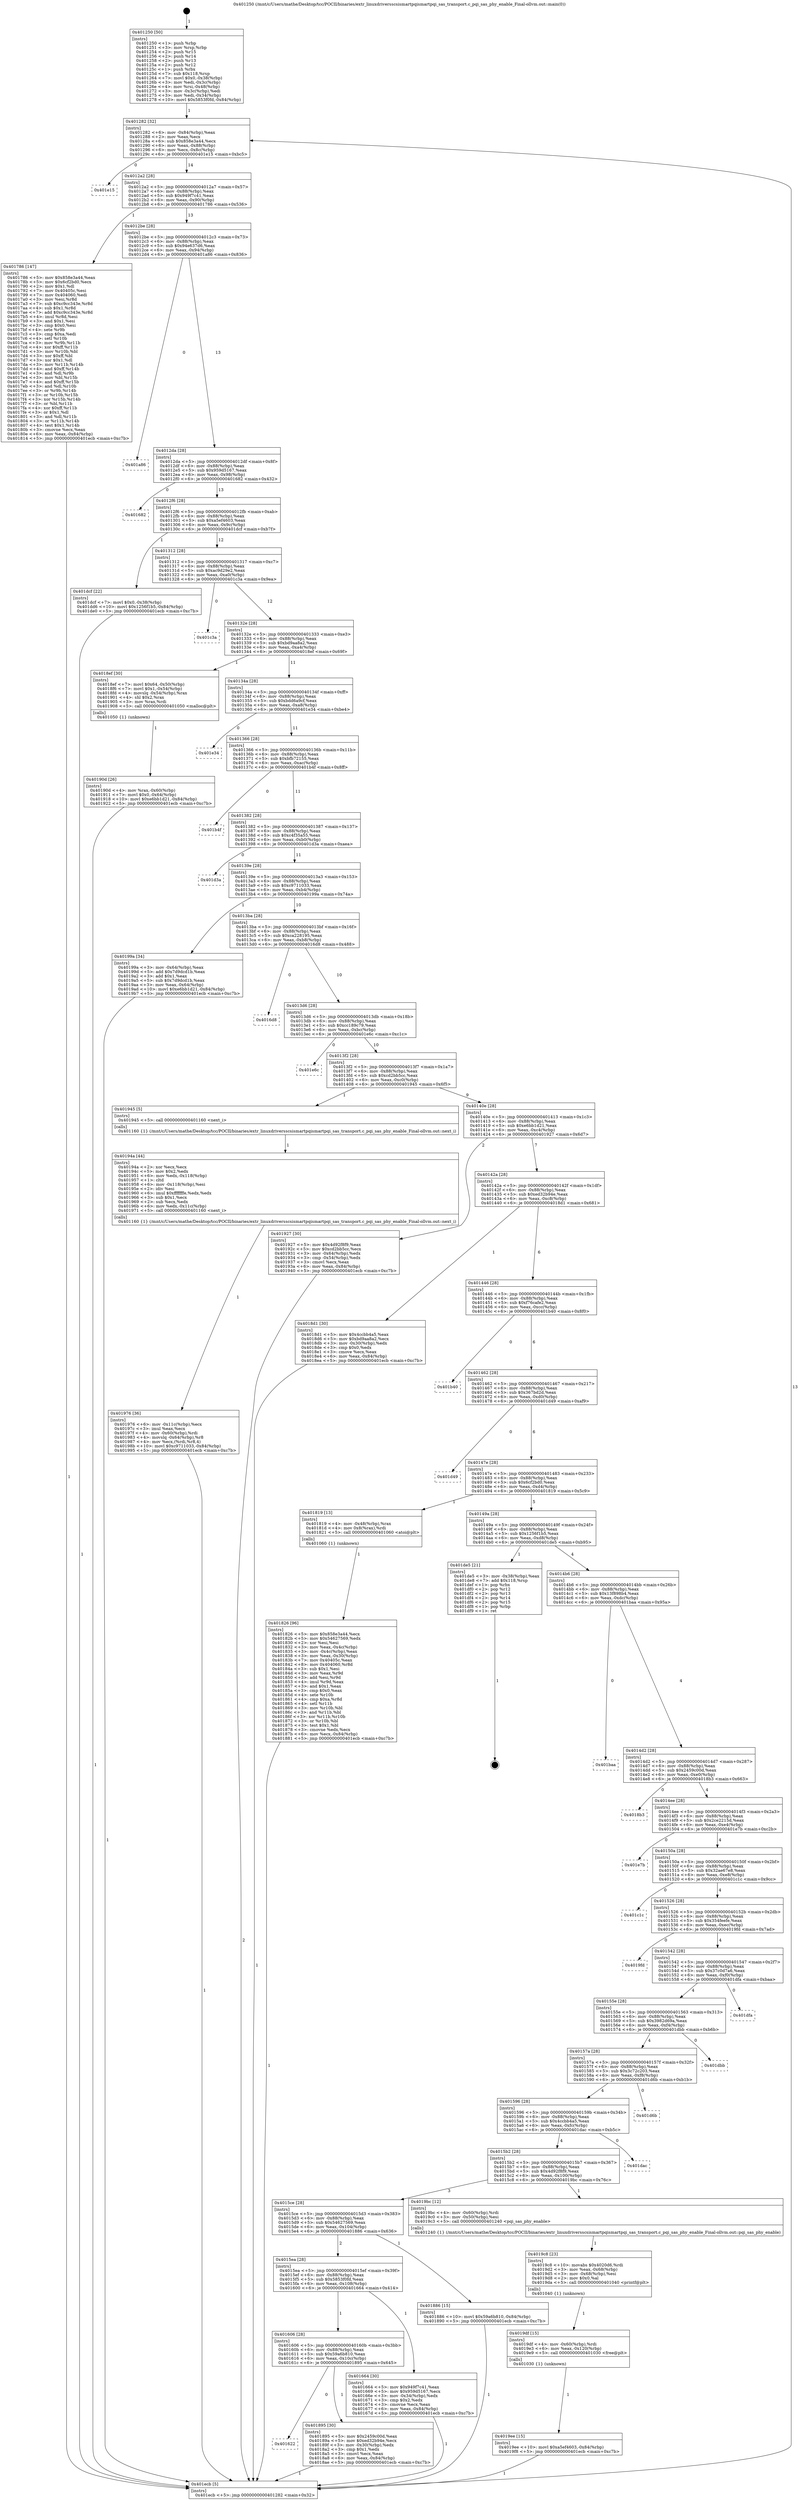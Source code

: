 digraph "0x401250" {
  label = "0x401250 (/mnt/c/Users/mathe/Desktop/tcc/POCII/binaries/extr_linuxdriversscsismartpqismartpqi_sas_transport.c_pqi_sas_phy_enable_Final-ollvm.out::main(0))"
  labelloc = "t"
  node[shape=record]

  Entry [label="",width=0.3,height=0.3,shape=circle,fillcolor=black,style=filled]
  "0x401282" [label="{
     0x401282 [32]\l
     | [instrs]\l
     &nbsp;&nbsp;0x401282 \<+6\>: mov -0x84(%rbp),%eax\l
     &nbsp;&nbsp;0x401288 \<+2\>: mov %eax,%ecx\l
     &nbsp;&nbsp;0x40128a \<+6\>: sub $0x858e3a44,%ecx\l
     &nbsp;&nbsp;0x401290 \<+6\>: mov %eax,-0x88(%rbp)\l
     &nbsp;&nbsp;0x401296 \<+6\>: mov %ecx,-0x8c(%rbp)\l
     &nbsp;&nbsp;0x40129c \<+6\>: je 0000000000401e15 \<main+0xbc5\>\l
  }"]
  "0x401e15" [label="{
     0x401e15\l
  }", style=dashed]
  "0x4012a2" [label="{
     0x4012a2 [28]\l
     | [instrs]\l
     &nbsp;&nbsp;0x4012a2 \<+5\>: jmp 00000000004012a7 \<main+0x57\>\l
     &nbsp;&nbsp;0x4012a7 \<+6\>: mov -0x88(%rbp),%eax\l
     &nbsp;&nbsp;0x4012ad \<+5\>: sub $0x949f7c41,%eax\l
     &nbsp;&nbsp;0x4012b2 \<+6\>: mov %eax,-0x90(%rbp)\l
     &nbsp;&nbsp;0x4012b8 \<+6\>: je 0000000000401786 \<main+0x536\>\l
  }"]
  Exit [label="",width=0.3,height=0.3,shape=circle,fillcolor=black,style=filled,peripheries=2]
  "0x401786" [label="{
     0x401786 [147]\l
     | [instrs]\l
     &nbsp;&nbsp;0x401786 \<+5\>: mov $0x858e3a44,%eax\l
     &nbsp;&nbsp;0x40178b \<+5\>: mov $0x6cf2bd0,%ecx\l
     &nbsp;&nbsp;0x401790 \<+2\>: mov $0x1,%dl\l
     &nbsp;&nbsp;0x401792 \<+7\>: mov 0x40405c,%esi\l
     &nbsp;&nbsp;0x401799 \<+7\>: mov 0x404060,%edi\l
     &nbsp;&nbsp;0x4017a0 \<+3\>: mov %esi,%r8d\l
     &nbsp;&nbsp;0x4017a3 \<+7\>: sub $0xc9cc343e,%r8d\l
     &nbsp;&nbsp;0x4017aa \<+4\>: sub $0x1,%r8d\l
     &nbsp;&nbsp;0x4017ae \<+7\>: add $0xc9cc343e,%r8d\l
     &nbsp;&nbsp;0x4017b5 \<+4\>: imul %r8d,%esi\l
     &nbsp;&nbsp;0x4017b9 \<+3\>: and $0x1,%esi\l
     &nbsp;&nbsp;0x4017bc \<+3\>: cmp $0x0,%esi\l
     &nbsp;&nbsp;0x4017bf \<+4\>: sete %r9b\l
     &nbsp;&nbsp;0x4017c3 \<+3\>: cmp $0xa,%edi\l
     &nbsp;&nbsp;0x4017c6 \<+4\>: setl %r10b\l
     &nbsp;&nbsp;0x4017ca \<+3\>: mov %r9b,%r11b\l
     &nbsp;&nbsp;0x4017cd \<+4\>: xor $0xff,%r11b\l
     &nbsp;&nbsp;0x4017d1 \<+3\>: mov %r10b,%bl\l
     &nbsp;&nbsp;0x4017d4 \<+3\>: xor $0xff,%bl\l
     &nbsp;&nbsp;0x4017d7 \<+3\>: xor $0x1,%dl\l
     &nbsp;&nbsp;0x4017da \<+3\>: mov %r11b,%r14b\l
     &nbsp;&nbsp;0x4017dd \<+4\>: and $0xff,%r14b\l
     &nbsp;&nbsp;0x4017e1 \<+3\>: and %dl,%r9b\l
     &nbsp;&nbsp;0x4017e4 \<+3\>: mov %bl,%r15b\l
     &nbsp;&nbsp;0x4017e7 \<+4\>: and $0xff,%r15b\l
     &nbsp;&nbsp;0x4017eb \<+3\>: and %dl,%r10b\l
     &nbsp;&nbsp;0x4017ee \<+3\>: or %r9b,%r14b\l
     &nbsp;&nbsp;0x4017f1 \<+3\>: or %r10b,%r15b\l
     &nbsp;&nbsp;0x4017f4 \<+3\>: xor %r15b,%r14b\l
     &nbsp;&nbsp;0x4017f7 \<+3\>: or %bl,%r11b\l
     &nbsp;&nbsp;0x4017fa \<+4\>: xor $0xff,%r11b\l
     &nbsp;&nbsp;0x4017fe \<+3\>: or $0x1,%dl\l
     &nbsp;&nbsp;0x401801 \<+3\>: and %dl,%r11b\l
     &nbsp;&nbsp;0x401804 \<+3\>: or %r11b,%r14b\l
     &nbsp;&nbsp;0x401807 \<+4\>: test $0x1,%r14b\l
     &nbsp;&nbsp;0x40180b \<+3\>: cmovne %ecx,%eax\l
     &nbsp;&nbsp;0x40180e \<+6\>: mov %eax,-0x84(%rbp)\l
     &nbsp;&nbsp;0x401814 \<+5\>: jmp 0000000000401ecb \<main+0xc7b\>\l
  }"]
  "0x4012be" [label="{
     0x4012be [28]\l
     | [instrs]\l
     &nbsp;&nbsp;0x4012be \<+5\>: jmp 00000000004012c3 \<main+0x73\>\l
     &nbsp;&nbsp;0x4012c3 \<+6\>: mov -0x88(%rbp),%eax\l
     &nbsp;&nbsp;0x4012c9 \<+5\>: sub $0x94e637d6,%eax\l
     &nbsp;&nbsp;0x4012ce \<+6\>: mov %eax,-0x94(%rbp)\l
     &nbsp;&nbsp;0x4012d4 \<+6\>: je 0000000000401a86 \<main+0x836\>\l
  }"]
  "0x4019ee" [label="{
     0x4019ee [15]\l
     | [instrs]\l
     &nbsp;&nbsp;0x4019ee \<+10\>: movl $0xa5ef4603,-0x84(%rbp)\l
     &nbsp;&nbsp;0x4019f8 \<+5\>: jmp 0000000000401ecb \<main+0xc7b\>\l
  }"]
  "0x401a86" [label="{
     0x401a86\l
  }", style=dashed]
  "0x4012da" [label="{
     0x4012da [28]\l
     | [instrs]\l
     &nbsp;&nbsp;0x4012da \<+5\>: jmp 00000000004012df \<main+0x8f\>\l
     &nbsp;&nbsp;0x4012df \<+6\>: mov -0x88(%rbp),%eax\l
     &nbsp;&nbsp;0x4012e5 \<+5\>: sub $0x959d5167,%eax\l
     &nbsp;&nbsp;0x4012ea \<+6\>: mov %eax,-0x98(%rbp)\l
     &nbsp;&nbsp;0x4012f0 \<+6\>: je 0000000000401682 \<main+0x432\>\l
  }"]
  "0x4019df" [label="{
     0x4019df [15]\l
     | [instrs]\l
     &nbsp;&nbsp;0x4019df \<+4\>: mov -0x60(%rbp),%rdi\l
     &nbsp;&nbsp;0x4019e3 \<+6\>: mov %eax,-0x120(%rbp)\l
     &nbsp;&nbsp;0x4019e9 \<+5\>: call 0000000000401030 \<free@plt\>\l
     | [calls]\l
     &nbsp;&nbsp;0x401030 \{1\} (unknown)\l
  }"]
  "0x401682" [label="{
     0x401682\l
  }", style=dashed]
  "0x4012f6" [label="{
     0x4012f6 [28]\l
     | [instrs]\l
     &nbsp;&nbsp;0x4012f6 \<+5\>: jmp 00000000004012fb \<main+0xab\>\l
     &nbsp;&nbsp;0x4012fb \<+6\>: mov -0x88(%rbp),%eax\l
     &nbsp;&nbsp;0x401301 \<+5\>: sub $0xa5ef4603,%eax\l
     &nbsp;&nbsp;0x401306 \<+6\>: mov %eax,-0x9c(%rbp)\l
     &nbsp;&nbsp;0x40130c \<+6\>: je 0000000000401dcf \<main+0xb7f\>\l
  }"]
  "0x4019c8" [label="{
     0x4019c8 [23]\l
     | [instrs]\l
     &nbsp;&nbsp;0x4019c8 \<+10\>: movabs $0x4020d6,%rdi\l
     &nbsp;&nbsp;0x4019d2 \<+3\>: mov %eax,-0x68(%rbp)\l
     &nbsp;&nbsp;0x4019d5 \<+3\>: mov -0x68(%rbp),%esi\l
     &nbsp;&nbsp;0x4019d8 \<+2\>: mov $0x0,%al\l
     &nbsp;&nbsp;0x4019da \<+5\>: call 0000000000401040 \<printf@plt\>\l
     | [calls]\l
     &nbsp;&nbsp;0x401040 \{1\} (unknown)\l
  }"]
  "0x401dcf" [label="{
     0x401dcf [22]\l
     | [instrs]\l
     &nbsp;&nbsp;0x401dcf \<+7\>: movl $0x0,-0x38(%rbp)\l
     &nbsp;&nbsp;0x401dd6 \<+10\>: movl $0x1256f1b5,-0x84(%rbp)\l
     &nbsp;&nbsp;0x401de0 \<+5\>: jmp 0000000000401ecb \<main+0xc7b\>\l
  }"]
  "0x401312" [label="{
     0x401312 [28]\l
     | [instrs]\l
     &nbsp;&nbsp;0x401312 \<+5\>: jmp 0000000000401317 \<main+0xc7\>\l
     &nbsp;&nbsp;0x401317 \<+6\>: mov -0x88(%rbp),%eax\l
     &nbsp;&nbsp;0x40131d \<+5\>: sub $0xac9d29e2,%eax\l
     &nbsp;&nbsp;0x401322 \<+6\>: mov %eax,-0xa0(%rbp)\l
     &nbsp;&nbsp;0x401328 \<+6\>: je 0000000000401c3a \<main+0x9ea\>\l
  }"]
  "0x401976" [label="{
     0x401976 [36]\l
     | [instrs]\l
     &nbsp;&nbsp;0x401976 \<+6\>: mov -0x11c(%rbp),%ecx\l
     &nbsp;&nbsp;0x40197c \<+3\>: imul %eax,%ecx\l
     &nbsp;&nbsp;0x40197f \<+4\>: mov -0x60(%rbp),%rdi\l
     &nbsp;&nbsp;0x401983 \<+4\>: movslq -0x64(%rbp),%r8\l
     &nbsp;&nbsp;0x401987 \<+4\>: mov %ecx,(%rdi,%r8,4)\l
     &nbsp;&nbsp;0x40198b \<+10\>: movl $0xc9711033,-0x84(%rbp)\l
     &nbsp;&nbsp;0x401995 \<+5\>: jmp 0000000000401ecb \<main+0xc7b\>\l
  }"]
  "0x401c3a" [label="{
     0x401c3a\l
  }", style=dashed]
  "0x40132e" [label="{
     0x40132e [28]\l
     | [instrs]\l
     &nbsp;&nbsp;0x40132e \<+5\>: jmp 0000000000401333 \<main+0xe3\>\l
     &nbsp;&nbsp;0x401333 \<+6\>: mov -0x88(%rbp),%eax\l
     &nbsp;&nbsp;0x401339 \<+5\>: sub $0xbd9aa8a2,%eax\l
     &nbsp;&nbsp;0x40133e \<+6\>: mov %eax,-0xa4(%rbp)\l
     &nbsp;&nbsp;0x401344 \<+6\>: je 00000000004018ef \<main+0x69f\>\l
  }"]
  "0x40194a" [label="{
     0x40194a [44]\l
     | [instrs]\l
     &nbsp;&nbsp;0x40194a \<+2\>: xor %ecx,%ecx\l
     &nbsp;&nbsp;0x40194c \<+5\>: mov $0x2,%edx\l
     &nbsp;&nbsp;0x401951 \<+6\>: mov %edx,-0x118(%rbp)\l
     &nbsp;&nbsp;0x401957 \<+1\>: cltd\l
     &nbsp;&nbsp;0x401958 \<+6\>: mov -0x118(%rbp),%esi\l
     &nbsp;&nbsp;0x40195e \<+2\>: idiv %esi\l
     &nbsp;&nbsp;0x401960 \<+6\>: imul $0xfffffffe,%edx,%edx\l
     &nbsp;&nbsp;0x401966 \<+3\>: sub $0x1,%ecx\l
     &nbsp;&nbsp;0x401969 \<+2\>: sub %ecx,%edx\l
     &nbsp;&nbsp;0x40196b \<+6\>: mov %edx,-0x11c(%rbp)\l
     &nbsp;&nbsp;0x401971 \<+5\>: call 0000000000401160 \<next_i\>\l
     | [calls]\l
     &nbsp;&nbsp;0x401160 \{1\} (/mnt/c/Users/mathe/Desktop/tcc/POCII/binaries/extr_linuxdriversscsismartpqismartpqi_sas_transport.c_pqi_sas_phy_enable_Final-ollvm.out::next_i)\l
  }"]
  "0x4018ef" [label="{
     0x4018ef [30]\l
     | [instrs]\l
     &nbsp;&nbsp;0x4018ef \<+7\>: movl $0x64,-0x50(%rbp)\l
     &nbsp;&nbsp;0x4018f6 \<+7\>: movl $0x1,-0x54(%rbp)\l
     &nbsp;&nbsp;0x4018fd \<+4\>: movslq -0x54(%rbp),%rax\l
     &nbsp;&nbsp;0x401901 \<+4\>: shl $0x2,%rax\l
     &nbsp;&nbsp;0x401905 \<+3\>: mov %rax,%rdi\l
     &nbsp;&nbsp;0x401908 \<+5\>: call 0000000000401050 \<malloc@plt\>\l
     | [calls]\l
     &nbsp;&nbsp;0x401050 \{1\} (unknown)\l
  }"]
  "0x40134a" [label="{
     0x40134a [28]\l
     | [instrs]\l
     &nbsp;&nbsp;0x40134a \<+5\>: jmp 000000000040134f \<main+0xff\>\l
     &nbsp;&nbsp;0x40134f \<+6\>: mov -0x88(%rbp),%eax\l
     &nbsp;&nbsp;0x401355 \<+5\>: sub $0xbdd6a9cf,%eax\l
     &nbsp;&nbsp;0x40135a \<+6\>: mov %eax,-0xa8(%rbp)\l
     &nbsp;&nbsp;0x401360 \<+6\>: je 0000000000401e34 \<main+0xbe4\>\l
  }"]
  "0x40190d" [label="{
     0x40190d [26]\l
     | [instrs]\l
     &nbsp;&nbsp;0x40190d \<+4\>: mov %rax,-0x60(%rbp)\l
     &nbsp;&nbsp;0x401911 \<+7\>: movl $0x0,-0x64(%rbp)\l
     &nbsp;&nbsp;0x401918 \<+10\>: movl $0xe6bb1d21,-0x84(%rbp)\l
     &nbsp;&nbsp;0x401922 \<+5\>: jmp 0000000000401ecb \<main+0xc7b\>\l
  }"]
  "0x401e34" [label="{
     0x401e34\l
  }", style=dashed]
  "0x401366" [label="{
     0x401366 [28]\l
     | [instrs]\l
     &nbsp;&nbsp;0x401366 \<+5\>: jmp 000000000040136b \<main+0x11b\>\l
     &nbsp;&nbsp;0x40136b \<+6\>: mov -0x88(%rbp),%eax\l
     &nbsp;&nbsp;0x401371 \<+5\>: sub $0xbfb72155,%eax\l
     &nbsp;&nbsp;0x401376 \<+6\>: mov %eax,-0xac(%rbp)\l
     &nbsp;&nbsp;0x40137c \<+6\>: je 0000000000401b4f \<main+0x8ff\>\l
  }"]
  "0x401622" [label="{
     0x401622\l
  }", style=dashed]
  "0x401b4f" [label="{
     0x401b4f\l
  }", style=dashed]
  "0x401382" [label="{
     0x401382 [28]\l
     | [instrs]\l
     &nbsp;&nbsp;0x401382 \<+5\>: jmp 0000000000401387 \<main+0x137\>\l
     &nbsp;&nbsp;0x401387 \<+6\>: mov -0x88(%rbp),%eax\l
     &nbsp;&nbsp;0x40138d \<+5\>: sub $0xc4f35a55,%eax\l
     &nbsp;&nbsp;0x401392 \<+6\>: mov %eax,-0xb0(%rbp)\l
     &nbsp;&nbsp;0x401398 \<+6\>: je 0000000000401d3a \<main+0xaea\>\l
  }"]
  "0x401895" [label="{
     0x401895 [30]\l
     | [instrs]\l
     &nbsp;&nbsp;0x401895 \<+5\>: mov $0x2459c00d,%eax\l
     &nbsp;&nbsp;0x40189a \<+5\>: mov $0xed32b94e,%ecx\l
     &nbsp;&nbsp;0x40189f \<+3\>: mov -0x30(%rbp),%edx\l
     &nbsp;&nbsp;0x4018a2 \<+3\>: cmp $0x1,%edx\l
     &nbsp;&nbsp;0x4018a5 \<+3\>: cmovl %ecx,%eax\l
     &nbsp;&nbsp;0x4018a8 \<+6\>: mov %eax,-0x84(%rbp)\l
     &nbsp;&nbsp;0x4018ae \<+5\>: jmp 0000000000401ecb \<main+0xc7b\>\l
  }"]
  "0x401d3a" [label="{
     0x401d3a\l
  }", style=dashed]
  "0x40139e" [label="{
     0x40139e [28]\l
     | [instrs]\l
     &nbsp;&nbsp;0x40139e \<+5\>: jmp 00000000004013a3 \<main+0x153\>\l
     &nbsp;&nbsp;0x4013a3 \<+6\>: mov -0x88(%rbp),%eax\l
     &nbsp;&nbsp;0x4013a9 \<+5\>: sub $0xc9711033,%eax\l
     &nbsp;&nbsp;0x4013ae \<+6\>: mov %eax,-0xb4(%rbp)\l
     &nbsp;&nbsp;0x4013b4 \<+6\>: je 000000000040199a \<main+0x74a\>\l
  }"]
  "0x401826" [label="{
     0x401826 [96]\l
     | [instrs]\l
     &nbsp;&nbsp;0x401826 \<+5\>: mov $0x858e3a44,%ecx\l
     &nbsp;&nbsp;0x40182b \<+5\>: mov $0x54627569,%edx\l
     &nbsp;&nbsp;0x401830 \<+2\>: xor %esi,%esi\l
     &nbsp;&nbsp;0x401832 \<+3\>: mov %eax,-0x4c(%rbp)\l
     &nbsp;&nbsp;0x401835 \<+3\>: mov -0x4c(%rbp),%eax\l
     &nbsp;&nbsp;0x401838 \<+3\>: mov %eax,-0x30(%rbp)\l
     &nbsp;&nbsp;0x40183b \<+7\>: mov 0x40405c,%eax\l
     &nbsp;&nbsp;0x401842 \<+8\>: mov 0x404060,%r8d\l
     &nbsp;&nbsp;0x40184a \<+3\>: sub $0x1,%esi\l
     &nbsp;&nbsp;0x40184d \<+3\>: mov %eax,%r9d\l
     &nbsp;&nbsp;0x401850 \<+3\>: add %esi,%r9d\l
     &nbsp;&nbsp;0x401853 \<+4\>: imul %r9d,%eax\l
     &nbsp;&nbsp;0x401857 \<+3\>: and $0x1,%eax\l
     &nbsp;&nbsp;0x40185a \<+3\>: cmp $0x0,%eax\l
     &nbsp;&nbsp;0x40185d \<+4\>: sete %r10b\l
     &nbsp;&nbsp;0x401861 \<+4\>: cmp $0xa,%r8d\l
     &nbsp;&nbsp;0x401865 \<+4\>: setl %r11b\l
     &nbsp;&nbsp;0x401869 \<+3\>: mov %r10b,%bl\l
     &nbsp;&nbsp;0x40186c \<+3\>: and %r11b,%bl\l
     &nbsp;&nbsp;0x40186f \<+3\>: xor %r11b,%r10b\l
     &nbsp;&nbsp;0x401872 \<+3\>: or %r10b,%bl\l
     &nbsp;&nbsp;0x401875 \<+3\>: test $0x1,%bl\l
     &nbsp;&nbsp;0x401878 \<+3\>: cmovne %edx,%ecx\l
     &nbsp;&nbsp;0x40187b \<+6\>: mov %ecx,-0x84(%rbp)\l
     &nbsp;&nbsp;0x401881 \<+5\>: jmp 0000000000401ecb \<main+0xc7b\>\l
  }"]
  "0x40199a" [label="{
     0x40199a [34]\l
     | [instrs]\l
     &nbsp;&nbsp;0x40199a \<+3\>: mov -0x64(%rbp),%eax\l
     &nbsp;&nbsp;0x40199d \<+5\>: add $0x7d9dcd1b,%eax\l
     &nbsp;&nbsp;0x4019a2 \<+3\>: add $0x1,%eax\l
     &nbsp;&nbsp;0x4019a5 \<+5\>: sub $0x7d9dcd1b,%eax\l
     &nbsp;&nbsp;0x4019aa \<+3\>: mov %eax,-0x64(%rbp)\l
     &nbsp;&nbsp;0x4019ad \<+10\>: movl $0xe6bb1d21,-0x84(%rbp)\l
     &nbsp;&nbsp;0x4019b7 \<+5\>: jmp 0000000000401ecb \<main+0xc7b\>\l
  }"]
  "0x4013ba" [label="{
     0x4013ba [28]\l
     | [instrs]\l
     &nbsp;&nbsp;0x4013ba \<+5\>: jmp 00000000004013bf \<main+0x16f\>\l
     &nbsp;&nbsp;0x4013bf \<+6\>: mov -0x88(%rbp),%eax\l
     &nbsp;&nbsp;0x4013c5 \<+5\>: sub $0xca228195,%eax\l
     &nbsp;&nbsp;0x4013ca \<+6\>: mov %eax,-0xb8(%rbp)\l
     &nbsp;&nbsp;0x4013d0 \<+6\>: je 00000000004016d8 \<main+0x488\>\l
  }"]
  "0x401250" [label="{
     0x401250 [50]\l
     | [instrs]\l
     &nbsp;&nbsp;0x401250 \<+1\>: push %rbp\l
     &nbsp;&nbsp;0x401251 \<+3\>: mov %rsp,%rbp\l
     &nbsp;&nbsp;0x401254 \<+2\>: push %r15\l
     &nbsp;&nbsp;0x401256 \<+2\>: push %r14\l
     &nbsp;&nbsp;0x401258 \<+2\>: push %r13\l
     &nbsp;&nbsp;0x40125a \<+2\>: push %r12\l
     &nbsp;&nbsp;0x40125c \<+1\>: push %rbx\l
     &nbsp;&nbsp;0x40125d \<+7\>: sub $0x118,%rsp\l
     &nbsp;&nbsp;0x401264 \<+7\>: movl $0x0,-0x38(%rbp)\l
     &nbsp;&nbsp;0x40126b \<+3\>: mov %edi,-0x3c(%rbp)\l
     &nbsp;&nbsp;0x40126e \<+4\>: mov %rsi,-0x48(%rbp)\l
     &nbsp;&nbsp;0x401272 \<+3\>: mov -0x3c(%rbp),%edi\l
     &nbsp;&nbsp;0x401275 \<+3\>: mov %edi,-0x34(%rbp)\l
     &nbsp;&nbsp;0x401278 \<+10\>: movl $0x5853f0fd,-0x84(%rbp)\l
  }"]
  "0x4016d8" [label="{
     0x4016d8\l
  }", style=dashed]
  "0x4013d6" [label="{
     0x4013d6 [28]\l
     | [instrs]\l
     &nbsp;&nbsp;0x4013d6 \<+5\>: jmp 00000000004013db \<main+0x18b\>\l
     &nbsp;&nbsp;0x4013db \<+6\>: mov -0x88(%rbp),%eax\l
     &nbsp;&nbsp;0x4013e1 \<+5\>: sub $0xcc189c79,%eax\l
     &nbsp;&nbsp;0x4013e6 \<+6\>: mov %eax,-0xbc(%rbp)\l
     &nbsp;&nbsp;0x4013ec \<+6\>: je 0000000000401e6c \<main+0xc1c\>\l
  }"]
  "0x401ecb" [label="{
     0x401ecb [5]\l
     | [instrs]\l
     &nbsp;&nbsp;0x401ecb \<+5\>: jmp 0000000000401282 \<main+0x32\>\l
  }"]
  "0x401e6c" [label="{
     0x401e6c\l
  }", style=dashed]
  "0x4013f2" [label="{
     0x4013f2 [28]\l
     | [instrs]\l
     &nbsp;&nbsp;0x4013f2 \<+5\>: jmp 00000000004013f7 \<main+0x1a7\>\l
     &nbsp;&nbsp;0x4013f7 \<+6\>: mov -0x88(%rbp),%eax\l
     &nbsp;&nbsp;0x4013fd \<+5\>: sub $0xcd2bb5cc,%eax\l
     &nbsp;&nbsp;0x401402 \<+6\>: mov %eax,-0xc0(%rbp)\l
     &nbsp;&nbsp;0x401408 \<+6\>: je 0000000000401945 \<main+0x6f5\>\l
  }"]
  "0x401606" [label="{
     0x401606 [28]\l
     | [instrs]\l
     &nbsp;&nbsp;0x401606 \<+5\>: jmp 000000000040160b \<main+0x3bb\>\l
     &nbsp;&nbsp;0x40160b \<+6\>: mov -0x88(%rbp),%eax\l
     &nbsp;&nbsp;0x401611 \<+5\>: sub $0x59a6b810,%eax\l
     &nbsp;&nbsp;0x401616 \<+6\>: mov %eax,-0x10c(%rbp)\l
     &nbsp;&nbsp;0x40161c \<+6\>: je 0000000000401895 \<main+0x645\>\l
  }"]
  "0x401945" [label="{
     0x401945 [5]\l
     | [instrs]\l
     &nbsp;&nbsp;0x401945 \<+5\>: call 0000000000401160 \<next_i\>\l
     | [calls]\l
     &nbsp;&nbsp;0x401160 \{1\} (/mnt/c/Users/mathe/Desktop/tcc/POCII/binaries/extr_linuxdriversscsismartpqismartpqi_sas_transport.c_pqi_sas_phy_enable_Final-ollvm.out::next_i)\l
  }"]
  "0x40140e" [label="{
     0x40140e [28]\l
     | [instrs]\l
     &nbsp;&nbsp;0x40140e \<+5\>: jmp 0000000000401413 \<main+0x1c3\>\l
     &nbsp;&nbsp;0x401413 \<+6\>: mov -0x88(%rbp),%eax\l
     &nbsp;&nbsp;0x401419 \<+5\>: sub $0xe6bb1d21,%eax\l
     &nbsp;&nbsp;0x40141e \<+6\>: mov %eax,-0xc4(%rbp)\l
     &nbsp;&nbsp;0x401424 \<+6\>: je 0000000000401927 \<main+0x6d7\>\l
  }"]
  "0x401664" [label="{
     0x401664 [30]\l
     | [instrs]\l
     &nbsp;&nbsp;0x401664 \<+5\>: mov $0x949f7c41,%eax\l
     &nbsp;&nbsp;0x401669 \<+5\>: mov $0x959d5167,%ecx\l
     &nbsp;&nbsp;0x40166e \<+3\>: mov -0x34(%rbp),%edx\l
     &nbsp;&nbsp;0x401671 \<+3\>: cmp $0x2,%edx\l
     &nbsp;&nbsp;0x401674 \<+3\>: cmovne %ecx,%eax\l
     &nbsp;&nbsp;0x401677 \<+6\>: mov %eax,-0x84(%rbp)\l
     &nbsp;&nbsp;0x40167d \<+5\>: jmp 0000000000401ecb \<main+0xc7b\>\l
  }"]
  "0x401927" [label="{
     0x401927 [30]\l
     | [instrs]\l
     &nbsp;&nbsp;0x401927 \<+5\>: mov $0x4d92f8f9,%eax\l
     &nbsp;&nbsp;0x40192c \<+5\>: mov $0xcd2bb5cc,%ecx\l
     &nbsp;&nbsp;0x401931 \<+3\>: mov -0x64(%rbp),%edx\l
     &nbsp;&nbsp;0x401934 \<+3\>: cmp -0x54(%rbp),%edx\l
     &nbsp;&nbsp;0x401937 \<+3\>: cmovl %ecx,%eax\l
     &nbsp;&nbsp;0x40193a \<+6\>: mov %eax,-0x84(%rbp)\l
     &nbsp;&nbsp;0x401940 \<+5\>: jmp 0000000000401ecb \<main+0xc7b\>\l
  }"]
  "0x40142a" [label="{
     0x40142a [28]\l
     | [instrs]\l
     &nbsp;&nbsp;0x40142a \<+5\>: jmp 000000000040142f \<main+0x1df\>\l
     &nbsp;&nbsp;0x40142f \<+6\>: mov -0x88(%rbp),%eax\l
     &nbsp;&nbsp;0x401435 \<+5\>: sub $0xed32b94e,%eax\l
     &nbsp;&nbsp;0x40143a \<+6\>: mov %eax,-0xc8(%rbp)\l
     &nbsp;&nbsp;0x401440 \<+6\>: je 00000000004018d1 \<main+0x681\>\l
  }"]
  "0x4015ea" [label="{
     0x4015ea [28]\l
     | [instrs]\l
     &nbsp;&nbsp;0x4015ea \<+5\>: jmp 00000000004015ef \<main+0x39f\>\l
     &nbsp;&nbsp;0x4015ef \<+6\>: mov -0x88(%rbp),%eax\l
     &nbsp;&nbsp;0x4015f5 \<+5\>: sub $0x5853f0fd,%eax\l
     &nbsp;&nbsp;0x4015fa \<+6\>: mov %eax,-0x108(%rbp)\l
     &nbsp;&nbsp;0x401600 \<+6\>: je 0000000000401664 \<main+0x414\>\l
  }"]
  "0x4018d1" [label="{
     0x4018d1 [30]\l
     | [instrs]\l
     &nbsp;&nbsp;0x4018d1 \<+5\>: mov $0x4ccbb4a5,%eax\l
     &nbsp;&nbsp;0x4018d6 \<+5\>: mov $0xbd9aa8a2,%ecx\l
     &nbsp;&nbsp;0x4018db \<+3\>: mov -0x30(%rbp),%edx\l
     &nbsp;&nbsp;0x4018de \<+3\>: cmp $0x0,%edx\l
     &nbsp;&nbsp;0x4018e1 \<+3\>: cmove %ecx,%eax\l
     &nbsp;&nbsp;0x4018e4 \<+6\>: mov %eax,-0x84(%rbp)\l
     &nbsp;&nbsp;0x4018ea \<+5\>: jmp 0000000000401ecb \<main+0xc7b\>\l
  }"]
  "0x401446" [label="{
     0x401446 [28]\l
     | [instrs]\l
     &nbsp;&nbsp;0x401446 \<+5\>: jmp 000000000040144b \<main+0x1fb\>\l
     &nbsp;&nbsp;0x40144b \<+6\>: mov -0x88(%rbp),%eax\l
     &nbsp;&nbsp;0x401451 \<+5\>: sub $0xf76cafe2,%eax\l
     &nbsp;&nbsp;0x401456 \<+6\>: mov %eax,-0xcc(%rbp)\l
     &nbsp;&nbsp;0x40145c \<+6\>: je 0000000000401b40 \<main+0x8f0\>\l
  }"]
  "0x401886" [label="{
     0x401886 [15]\l
     | [instrs]\l
     &nbsp;&nbsp;0x401886 \<+10\>: movl $0x59a6b810,-0x84(%rbp)\l
     &nbsp;&nbsp;0x401890 \<+5\>: jmp 0000000000401ecb \<main+0xc7b\>\l
  }"]
  "0x401b40" [label="{
     0x401b40\l
  }", style=dashed]
  "0x401462" [label="{
     0x401462 [28]\l
     | [instrs]\l
     &nbsp;&nbsp;0x401462 \<+5\>: jmp 0000000000401467 \<main+0x217\>\l
     &nbsp;&nbsp;0x401467 \<+6\>: mov -0x88(%rbp),%eax\l
     &nbsp;&nbsp;0x40146d \<+5\>: sub $0x367bd2d,%eax\l
     &nbsp;&nbsp;0x401472 \<+6\>: mov %eax,-0xd0(%rbp)\l
     &nbsp;&nbsp;0x401478 \<+6\>: je 0000000000401d49 \<main+0xaf9\>\l
  }"]
  "0x4015ce" [label="{
     0x4015ce [28]\l
     | [instrs]\l
     &nbsp;&nbsp;0x4015ce \<+5\>: jmp 00000000004015d3 \<main+0x383\>\l
     &nbsp;&nbsp;0x4015d3 \<+6\>: mov -0x88(%rbp),%eax\l
     &nbsp;&nbsp;0x4015d9 \<+5\>: sub $0x54627569,%eax\l
     &nbsp;&nbsp;0x4015de \<+6\>: mov %eax,-0x104(%rbp)\l
     &nbsp;&nbsp;0x4015e4 \<+6\>: je 0000000000401886 \<main+0x636\>\l
  }"]
  "0x401d49" [label="{
     0x401d49\l
  }", style=dashed]
  "0x40147e" [label="{
     0x40147e [28]\l
     | [instrs]\l
     &nbsp;&nbsp;0x40147e \<+5\>: jmp 0000000000401483 \<main+0x233\>\l
     &nbsp;&nbsp;0x401483 \<+6\>: mov -0x88(%rbp),%eax\l
     &nbsp;&nbsp;0x401489 \<+5\>: sub $0x6cf2bd0,%eax\l
     &nbsp;&nbsp;0x40148e \<+6\>: mov %eax,-0xd4(%rbp)\l
     &nbsp;&nbsp;0x401494 \<+6\>: je 0000000000401819 \<main+0x5c9\>\l
  }"]
  "0x4019bc" [label="{
     0x4019bc [12]\l
     | [instrs]\l
     &nbsp;&nbsp;0x4019bc \<+4\>: mov -0x60(%rbp),%rdi\l
     &nbsp;&nbsp;0x4019c0 \<+3\>: mov -0x50(%rbp),%esi\l
     &nbsp;&nbsp;0x4019c3 \<+5\>: call 0000000000401240 \<pqi_sas_phy_enable\>\l
     | [calls]\l
     &nbsp;&nbsp;0x401240 \{1\} (/mnt/c/Users/mathe/Desktop/tcc/POCII/binaries/extr_linuxdriversscsismartpqismartpqi_sas_transport.c_pqi_sas_phy_enable_Final-ollvm.out::pqi_sas_phy_enable)\l
  }"]
  "0x401819" [label="{
     0x401819 [13]\l
     | [instrs]\l
     &nbsp;&nbsp;0x401819 \<+4\>: mov -0x48(%rbp),%rax\l
     &nbsp;&nbsp;0x40181d \<+4\>: mov 0x8(%rax),%rdi\l
     &nbsp;&nbsp;0x401821 \<+5\>: call 0000000000401060 \<atoi@plt\>\l
     | [calls]\l
     &nbsp;&nbsp;0x401060 \{1\} (unknown)\l
  }"]
  "0x40149a" [label="{
     0x40149a [28]\l
     | [instrs]\l
     &nbsp;&nbsp;0x40149a \<+5\>: jmp 000000000040149f \<main+0x24f\>\l
     &nbsp;&nbsp;0x40149f \<+6\>: mov -0x88(%rbp),%eax\l
     &nbsp;&nbsp;0x4014a5 \<+5\>: sub $0x1256f1b5,%eax\l
     &nbsp;&nbsp;0x4014aa \<+6\>: mov %eax,-0xd8(%rbp)\l
     &nbsp;&nbsp;0x4014b0 \<+6\>: je 0000000000401de5 \<main+0xb95\>\l
  }"]
  "0x4015b2" [label="{
     0x4015b2 [28]\l
     | [instrs]\l
     &nbsp;&nbsp;0x4015b2 \<+5\>: jmp 00000000004015b7 \<main+0x367\>\l
     &nbsp;&nbsp;0x4015b7 \<+6\>: mov -0x88(%rbp),%eax\l
     &nbsp;&nbsp;0x4015bd \<+5\>: sub $0x4d92f8f9,%eax\l
     &nbsp;&nbsp;0x4015c2 \<+6\>: mov %eax,-0x100(%rbp)\l
     &nbsp;&nbsp;0x4015c8 \<+6\>: je 00000000004019bc \<main+0x76c\>\l
  }"]
  "0x401de5" [label="{
     0x401de5 [21]\l
     | [instrs]\l
     &nbsp;&nbsp;0x401de5 \<+3\>: mov -0x38(%rbp),%eax\l
     &nbsp;&nbsp;0x401de8 \<+7\>: add $0x118,%rsp\l
     &nbsp;&nbsp;0x401def \<+1\>: pop %rbx\l
     &nbsp;&nbsp;0x401df0 \<+2\>: pop %r12\l
     &nbsp;&nbsp;0x401df2 \<+2\>: pop %r13\l
     &nbsp;&nbsp;0x401df4 \<+2\>: pop %r14\l
     &nbsp;&nbsp;0x401df6 \<+2\>: pop %r15\l
     &nbsp;&nbsp;0x401df8 \<+1\>: pop %rbp\l
     &nbsp;&nbsp;0x401df9 \<+1\>: ret\l
  }"]
  "0x4014b6" [label="{
     0x4014b6 [28]\l
     | [instrs]\l
     &nbsp;&nbsp;0x4014b6 \<+5\>: jmp 00000000004014bb \<main+0x26b\>\l
     &nbsp;&nbsp;0x4014bb \<+6\>: mov -0x88(%rbp),%eax\l
     &nbsp;&nbsp;0x4014c1 \<+5\>: sub $0x13f898b4,%eax\l
     &nbsp;&nbsp;0x4014c6 \<+6\>: mov %eax,-0xdc(%rbp)\l
     &nbsp;&nbsp;0x4014cc \<+6\>: je 0000000000401baa \<main+0x95a\>\l
  }"]
  "0x401dac" [label="{
     0x401dac\l
  }", style=dashed]
  "0x401baa" [label="{
     0x401baa\l
  }", style=dashed]
  "0x4014d2" [label="{
     0x4014d2 [28]\l
     | [instrs]\l
     &nbsp;&nbsp;0x4014d2 \<+5\>: jmp 00000000004014d7 \<main+0x287\>\l
     &nbsp;&nbsp;0x4014d7 \<+6\>: mov -0x88(%rbp),%eax\l
     &nbsp;&nbsp;0x4014dd \<+5\>: sub $0x2459c00d,%eax\l
     &nbsp;&nbsp;0x4014e2 \<+6\>: mov %eax,-0xe0(%rbp)\l
     &nbsp;&nbsp;0x4014e8 \<+6\>: je 00000000004018b3 \<main+0x663\>\l
  }"]
  "0x401596" [label="{
     0x401596 [28]\l
     | [instrs]\l
     &nbsp;&nbsp;0x401596 \<+5\>: jmp 000000000040159b \<main+0x34b\>\l
     &nbsp;&nbsp;0x40159b \<+6\>: mov -0x88(%rbp),%eax\l
     &nbsp;&nbsp;0x4015a1 \<+5\>: sub $0x4ccbb4a5,%eax\l
     &nbsp;&nbsp;0x4015a6 \<+6\>: mov %eax,-0xfc(%rbp)\l
     &nbsp;&nbsp;0x4015ac \<+6\>: je 0000000000401dac \<main+0xb5c\>\l
  }"]
  "0x4018b3" [label="{
     0x4018b3\l
  }", style=dashed]
  "0x4014ee" [label="{
     0x4014ee [28]\l
     | [instrs]\l
     &nbsp;&nbsp;0x4014ee \<+5\>: jmp 00000000004014f3 \<main+0x2a3\>\l
     &nbsp;&nbsp;0x4014f3 \<+6\>: mov -0x88(%rbp),%eax\l
     &nbsp;&nbsp;0x4014f9 \<+5\>: sub $0x2ce2215d,%eax\l
     &nbsp;&nbsp;0x4014fe \<+6\>: mov %eax,-0xe4(%rbp)\l
     &nbsp;&nbsp;0x401504 \<+6\>: je 0000000000401e7b \<main+0xc2b\>\l
  }"]
  "0x401d6b" [label="{
     0x401d6b\l
  }", style=dashed]
  "0x401e7b" [label="{
     0x401e7b\l
  }", style=dashed]
  "0x40150a" [label="{
     0x40150a [28]\l
     | [instrs]\l
     &nbsp;&nbsp;0x40150a \<+5\>: jmp 000000000040150f \<main+0x2bf\>\l
     &nbsp;&nbsp;0x40150f \<+6\>: mov -0x88(%rbp),%eax\l
     &nbsp;&nbsp;0x401515 \<+5\>: sub $0x32ae67e8,%eax\l
     &nbsp;&nbsp;0x40151a \<+6\>: mov %eax,-0xe8(%rbp)\l
     &nbsp;&nbsp;0x401520 \<+6\>: je 0000000000401c1c \<main+0x9cc\>\l
  }"]
  "0x40157a" [label="{
     0x40157a [28]\l
     | [instrs]\l
     &nbsp;&nbsp;0x40157a \<+5\>: jmp 000000000040157f \<main+0x32f\>\l
     &nbsp;&nbsp;0x40157f \<+6\>: mov -0x88(%rbp),%eax\l
     &nbsp;&nbsp;0x401585 \<+5\>: sub $0x3c72c203,%eax\l
     &nbsp;&nbsp;0x40158a \<+6\>: mov %eax,-0xf8(%rbp)\l
     &nbsp;&nbsp;0x401590 \<+6\>: je 0000000000401d6b \<main+0xb1b\>\l
  }"]
  "0x401c1c" [label="{
     0x401c1c\l
  }", style=dashed]
  "0x401526" [label="{
     0x401526 [28]\l
     | [instrs]\l
     &nbsp;&nbsp;0x401526 \<+5\>: jmp 000000000040152b \<main+0x2db\>\l
     &nbsp;&nbsp;0x40152b \<+6\>: mov -0x88(%rbp),%eax\l
     &nbsp;&nbsp;0x401531 \<+5\>: sub $0x354feefe,%eax\l
     &nbsp;&nbsp;0x401536 \<+6\>: mov %eax,-0xec(%rbp)\l
     &nbsp;&nbsp;0x40153c \<+6\>: je 00000000004019fd \<main+0x7ad\>\l
  }"]
  "0x401dbb" [label="{
     0x401dbb\l
  }", style=dashed]
  "0x4019fd" [label="{
     0x4019fd\l
  }", style=dashed]
  "0x401542" [label="{
     0x401542 [28]\l
     | [instrs]\l
     &nbsp;&nbsp;0x401542 \<+5\>: jmp 0000000000401547 \<main+0x2f7\>\l
     &nbsp;&nbsp;0x401547 \<+6\>: mov -0x88(%rbp),%eax\l
     &nbsp;&nbsp;0x40154d \<+5\>: sub $0x37c0d7a6,%eax\l
     &nbsp;&nbsp;0x401552 \<+6\>: mov %eax,-0xf0(%rbp)\l
     &nbsp;&nbsp;0x401558 \<+6\>: je 0000000000401dfa \<main+0xbaa\>\l
  }"]
  "0x40155e" [label="{
     0x40155e [28]\l
     | [instrs]\l
     &nbsp;&nbsp;0x40155e \<+5\>: jmp 0000000000401563 \<main+0x313\>\l
     &nbsp;&nbsp;0x401563 \<+6\>: mov -0x88(%rbp),%eax\l
     &nbsp;&nbsp;0x401569 \<+5\>: sub $0x3982d69a,%eax\l
     &nbsp;&nbsp;0x40156e \<+6\>: mov %eax,-0xf4(%rbp)\l
     &nbsp;&nbsp;0x401574 \<+6\>: je 0000000000401dbb \<main+0xb6b\>\l
  }"]
  "0x401dfa" [label="{
     0x401dfa\l
  }", style=dashed]
  Entry -> "0x401250" [label=" 1"]
  "0x401282" -> "0x401e15" [label=" 0"]
  "0x401282" -> "0x4012a2" [label=" 14"]
  "0x401de5" -> Exit [label=" 1"]
  "0x4012a2" -> "0x401786" [label=" 1"]
  "0x4012a2" -> "0x4012be" [label=" 13"]
  "0x401dcf" -> "0x401ecb" [label=" 1"]
  "0x4012be" -> "0x401a86" [label=" 0"]
  "0x4012be" -> "0x4012da" [label=" 13"]
  "0x4019ee" -> "0x401ecb" [label=" 1"]
  "0x4012da" -> "0x401682" [label=" 0"]
  "0x4012da" -> "0x4012f6" [label=" 13"]
  "0x4019df" -> "0x4019ee" [label=" 1"]
  "0x4012f6" -> "0x401dcf" [label=" 1"]
  "0x4012f6" -> "0x401312" [label=" 12"]
  "0x4019c8" -> "0x4019df" [label=" 1"]
  "0x401312" -> "0x401c3a" [label=" 0"]
  "0x401312" -> "0x40132e" [label=" 12"]
  "0x4019bc" -> "0x4019c8" [label=" 1"]
  "0x40132e" -> "0x4018ef" [label=" 1"]
  "0x40132e" -> "0x40134a" [label=" 11"]
  "0x40199a" -> "0x401ecb" [label=" 1"]
  "0x40134a" -> "0x401e34" [label=" 0"]
  "0x40134a" -> "0x401366" [label=" 11"]
  "0x401976" -> "0x401ecb" [label=" 1"]
  "0x401366" -> "0x401b4f" [label=" 0"]
  "0x401366" -> "0x401382" [label=" 11"]
  "0x40194a" -> "0x401976" [label=" 1"]
  "0x401382" -> "0x401d3a" [label=" 0"]
  "0x401382" -> "0x40139e" [label=" 11"]
  "0x401945" -> "0x40194a" [label=" 1"]
  "0x40139e" -> "0x40199a" [label=" 1"]
  "0x40139e" -> "0x4013ba" [label=" 10"]
  "0x40190d" -> "0x401ecb" [label=" 1"]
  "0x4013ba" -> "0x4016d8" [label=" 0"]
  "0x4013ba" -> "0x4013d6" [label=" 10"]
  "0x4018ef" -> "0x40190d" [label=" 1"]
  "0x4013d6" -> "0x401e6c" [label=" 0"]
  "0x4013d6" -> "0x4013f2" [label=" 10"]
  "0x4018d1" -> "0x401ecb" [label=" 1"]
  "0x4013f2" -> "0x401945" [label=" 1"]
  "0x4013f2" -> "0x40140e" [label=" 9"]
  "0x401895" -> "0x401ecb" [label=" 1"]
  "0x40140e" -> "0x401927" [label=" 2"]
  "0x40140e" -> "0x40142a" [label=" 7"]
  "0x401606" -> "0x401622" [label=" 0"]
  "0x40142a" -> "0x4018d1" [label=" 1"]
  "0x40142a" -> "0x401446" [label=" 6"]
  "0x401927" -> "0x401ecb" [label=" 2"]
  "0x401446" -> "0x401b40" [label=" 0"]
  "0x401446" -> "0x401462" [label=" 6"]
  "0x401886" -> "0x401ecb" [label=" 1"]
  "0x401462" -> "0x401d49" [label=" 0"]
  "0x401462" -> "0x40147e" [label=" 6"]
  "0x401819" -> "0x401826" [label=" 1"]
  "0x40147e" -> "0x401819" [label=" 1"]
  "0x40147e" -> "0x40149a" [label=" 5"]
  "0x401786" -> "0x401ecb" [label=" 1"]
  "0x40149a" -> "0x401de5" [label=" 1"]
  "0x40149a" -> "0x4014b6" [label=" 4"]
  "0x401250" -> "0x401282" [label=" 1"]
  "0x4014b6" -> "0x401baa" [label=" 0"]
  "0x4014b6" -> "0x4014d2" [label=" 4"]
  "0x401664" -> "0x401ecb" [label=" 1"]
  "0x4014d2" -> "0x4018b3" [label=" 0"]
  "0x4014d2" -> "0x4014ee" [label=" 4"]
  "0x4015ea" -> "0x401664" [label=" 1"]
  "0x4014ee" -> "0x401e7b" [label=" 0"]
  "0x4014ee" -> "0x40150a" [label=" 4"]
  "0x401606" -> "0x401895" [label=" 1"]
  "0x40150a" -> "0x401c1c" [label=" 0"]
  "0x40150a" -> "0x401526" [label=" 4"]
  "0x4015ce" -> "0x401886" [label=" 1"]
  "0x401526" -> "0x4019fd" [label=" 0"]
  "0x401526" -> "0x401542" [label=" 4"]
  "0x401826" -> "0x401ecb" [label=" 1"]
  "0x401542" -> "0x401dfa" [label=" 0"]
  "0x401542" -> "0x40155e" [label=" 4"]
  "0x4015b2" -> "0x4015ce" [label=" 3"]
  "0x40155e" -> "0x401dbb" [label=" 0"]
  "0x40155e" -> "0x40157a" [label=" 4"]
  "0x4015ce" -> "0x4015ea" [label=" 2"]
  "0x40157a" -> "0x401d6b" [label=" 0"]
  "0x40157a" -> "0x401596" [label=" 4"]
  "0x4015ea" -> "0x401606" [label=" 1"]
  "0x401596" -> "0x401dac" [label=" 0"]
  "0x401596" -> "0x4015b2" [label=" 4"]
  "0x401ecb" -> "0x401282" [label=" 13"]
  "0x4015b2" -> "0x4019bc" [label=" 1"]
}
